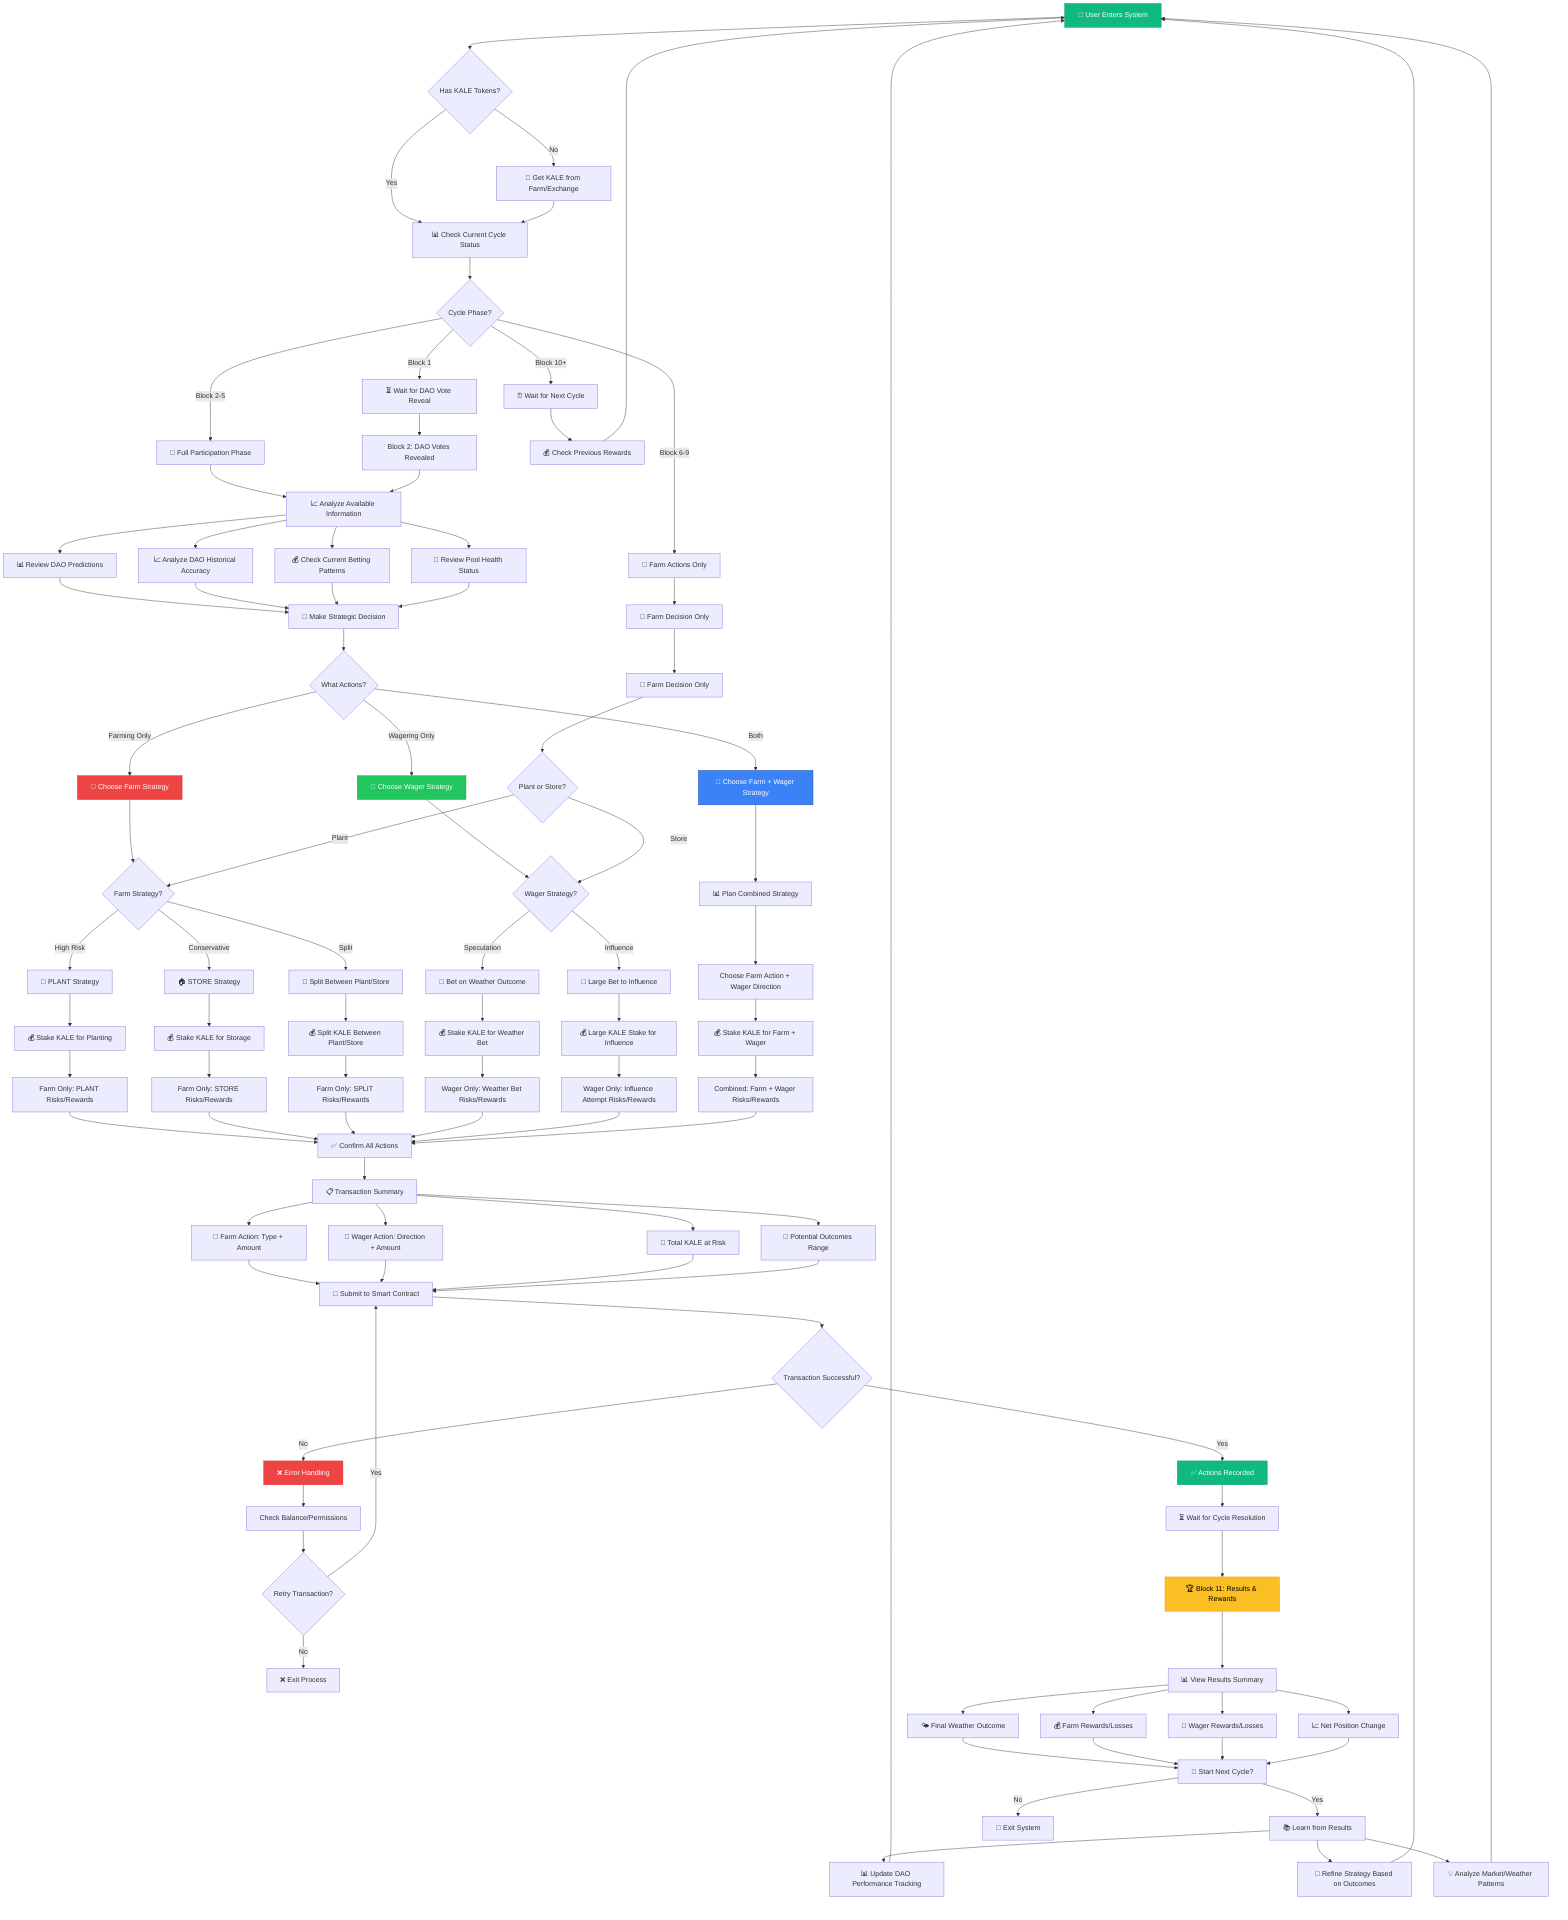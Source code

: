 flowchart TD
    A[👤 User Enters System] --> B{Has KALE Tokens?}
    B -->|No| B1[🔄 Get KALE from Farm/Exchange]
    B -->|Yes| C[📊 Check Current Cycle Status]
    
    B1 --> C
    
    C --> D{Cycle Phase?}
    D -->|Block 1| D1[⏳ Wait for DAO Vote Reveal]
    D -->|Block 2-5| E[🎯 Full Participation Phase]
    D -->|Block 6-9| F[🌱 Farm Actions Only]
    D -->|Block 10+| G[⏰ Wait for Next Cycle]
    
    D1 --> H[Block 2: DAO Votes Revealed]
    E --> I[📈 Analyze Available Information]
    F --> J[🌱 Farm Decision Only]
    G --> K[💰 Check Previous Rewards]
    
    H --> I
    K --> A
    
    I --> I1[📊 Review DAO Predictions]
    I --> I2[📈 Analyze DAO Historical Accuracy]
    I --> I3[💰 Check Current Betting Patterns]
    I --> I4[🏦 Review Pool Health Status]
    
    I1 --> L[🎲 Make Strategic Decision]
    I2 --> L
    I3 --> L  
    I4 --> L
    
    L --> M{What Actions?}
    M -->|Farming Only| M1[🌱 Choose Farm Strategy]
    M -->|Wagering Only| M2[🎲 Choose Wager Strategy]
    M -->|Both| M3[🔀 Choose Farm + Wager Strategy]
    
    M1 --> N1{Farm Strategy?}
    N1 -->|High Risk| N1A[🌱 PLANT Strategy]
    N1 -->|Conservative| N1B[🏠 STORE Strategy] 
    N1 -->|Split| N1C[🔀 Split Between Plant/Store]
    
    M2 --> N2{Wager Strategy?}
    N2 -->|Speculation| N2A[🎰 Bet on Weather Outcome]
    N2 -->|Influence| N2B[🌊 Large Bet to Influence]
    
    M3 --> N3[📊 Plan Combined Strategy]
    N3 --> N3A[Choose Farm Action + Wager Direction]
    
    N1A --> O1[💰 Stake KALE for Planting]
    N1B --> O2[💰 Stake KALE for Storage]
    N1C --> O3[💰 Split KALE Between Plant/Store]
    
    N2A --> O4[💰 Stake KALE for Weather Bet]
    N2B --> O5[💰 Large KALE Stake for Influence]
    
    N3A --> O6[💰 Stake KALE for Farm + Wager]
    
    O1 --> P1[Farm Only: PLANT Risks/Rewards]
    O2 --> P2[Farm Only: STORE Risks/Rewards]  
    O3 --> P3[Farm Only: SPLIT Risks/Rewards]
    O4 --> P4[Wager Only: Weather Bet Risks/Rewards]
    O5 --> P5[Wager Only: Influence Attempt Risks/Rewards]
    O6 --> P6[Combined: Farm + Wager Risks/Rewards]
    
    P1 --> R[✅ Confirm All Actions]
    P2 --> R
    P3 --> R
    P4 --> R
    P5 --> R
    P6 --> R
    
    R --> X[📋 Transaction Summary]
    X --> X1[🌱 Farm Action: Type + Amount]
    X --> X2[🎲 Wager Action: Direction + Amount] 
    X --> X3[💸 Total KALE at Risk]
    X --> X4[🎯 Potential Outcomes Range]
    
    X1 --> Y[🔐 Submit to Smart Contract]
    X2 --> Y
    X3 --> Y
    X4 --> Y
    
    Y --> Z{Transaction Successful?}
    Z -->|Yes| AA[✅ Actions Recorded]
    Z -->|No| AB[❌ Error Handling]
    
    AB --> AC[Check Balance/Permissions]
    AC --> AD{Retry Transaction?}
    AD -->|Yes| Y
    AD -->|No| AE[❌ Exit Process]
    
    AA --> AF[⏳ Wait for Cycle Resolution]
    AF --> AG[🏆 Block 11: Results & Rewards]
    
    AG --> AH[📊 View Results Summary]
    AH --> AH1[🌤️ Final Weather Outcome]
    AH --> AH2[💰 Farm Rewards/Losses]  
    AH --> AH3[🎲 Wager Rewards/Losses]
    AH --> AH4[📈 Net Position Change]
    
    AH1 --> AI[🔄 Start Next Cycle?]
    AH2 --> AI
    AH3 --> AI
    AH4 --> AI
    
    AI -->|Yes| AJ[📚 Learn from Results]
    AI -->|No| AK[🏁 Exit System]
    
    AJ --> AJ1[📊 Update DAO Performance Tracking]
    AJ --> AJ2[🎯 Refine Strategy Based on Outcomes]
    AJ --> AJ3[💡 Analyze Market/Weather Patterns]
    
    AJ1 --> A
    AJ2 --> A
    AJ3 --> A
    
    J --> JA[🌱 Farm Decision Only]
    JA --> JB{Plant or Store?}
    JB -->|Plant| N1
    JB -->|Store| N2
    
    style A fill:#10b981,stroke:#059669,color:#fff
    style M1 fill:#ef4444,stroke:#dc2626,color:#fff
    style M2 fill:#22c55e,stroke:#16a34a,color:#fff
    style M3 fill:#3b82f6,stroke:#1e40af,color:#fff
    style AA fill:#10b981,stroke:#059669,color:#fff
    style AB fill:#ef4444,stroke:#dc2626,color:#fff
    style AG fill:#fbbf24,stroke:#f59e0b,color:#000